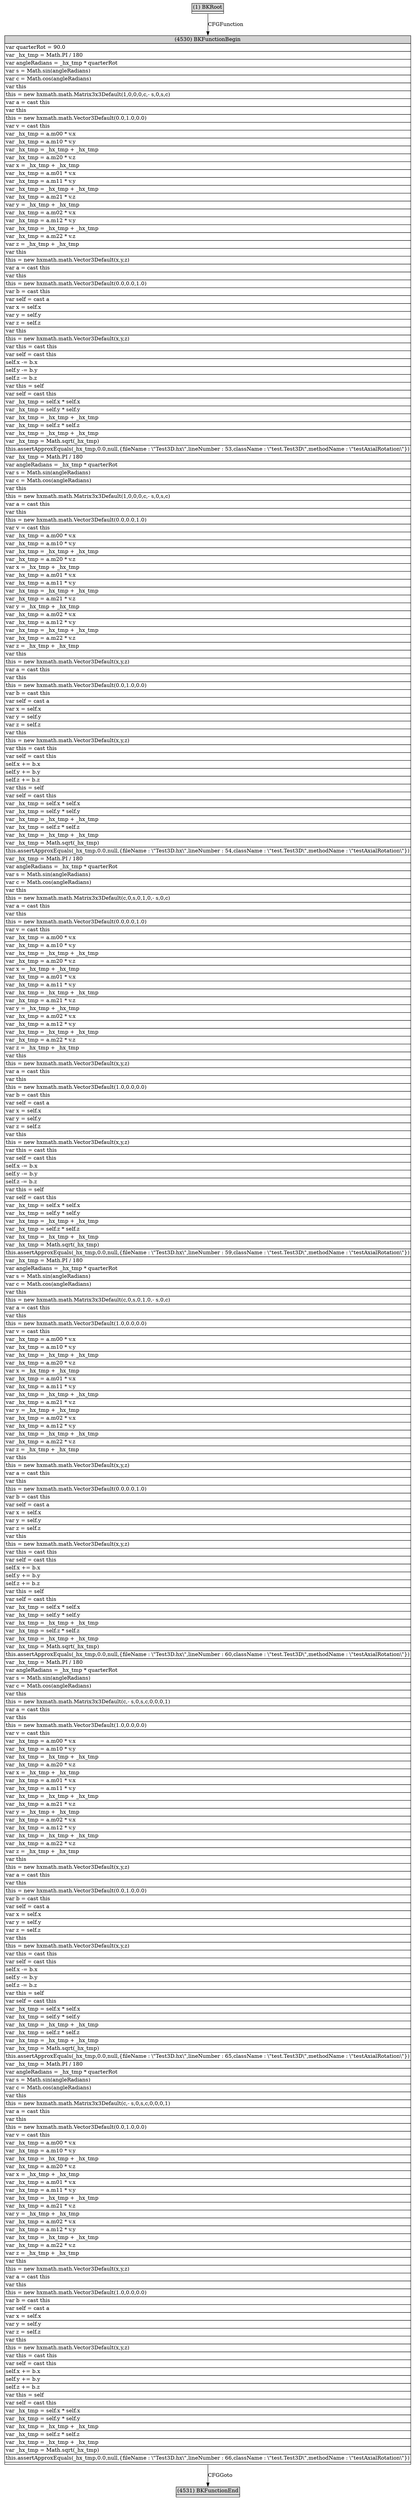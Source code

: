 digraph graphname {
	node [shape=plaintext];
n4531[label=<<table BORDER="0" CELLBORDER="1" CELLSPACING="0">
	<tr><td port="in" bgcolor="lightgray">(4531) BKFunctionEnd</td></tr>
	<tr><td port="out"></td></tr>
</table>>];
n4530[label=<<table BORDER="0" CELLBORDER="1" CELLSPACING="0">
	<tr><td port="in" bgcolor="lightgray">(4530) BKFunctionBegin</td></tr>
	<tr><td port="e0" align="left">var quarterRot = 90.0</td></tr>
	<tr><td port="e1" align="left">var _hx_tmp = Math.PI / 180</td></tr>
	<tr><td port="e2" align="left">var angleRadians = _hx_tmp * quarterRot</td></tr>
	<tr><td port="e3" align="left">var s = Math.sin(angleRadians)</td></tr>
	<tr><td port="e4" align="left">var c = Math.cos(angleRadians)</td></tr>
	<tr><td port="e5" align="left">var this</td></tr>
	<tr><td port="e6" align="left">this = new hxmath.math.Matrix3x3Default(1,0,0,0,c,- s,0,s,c)</td></tr>
	<tr><td port="e7" align="left">var a = cast this</td></tr>
	<tr><td port="e8" align="left">var this</td></tr>
	<tr><td port="e9" align="left">this = new hxmath.math.Vector3Default(0.0,1.0,0.0)</td></tr>
	<tr><td port="e10" align="left">var v = cast this</td></tr>
	<tr><td port="e11" align="left">var _hx_tmp = a.m00 * v.x</td></tr>
	<tr><td port="e12" align="left">var _hx_tmp = a.m10 * v.y</td></tr>
	<tr><td port="e13" align="left">var _hx_tmp = _hx_tmp + _hx_tmp</td></tr>
	<tr><td port="e14" align="left">var _hx_tmp = a.m20 * v.z</td></tr>
	<tr><td port="e15" align="left">var x = _hx_tmp + _hx_tmp</td></tr>
	<tr><td port="e16" align="left">var _hx_tmp = a.m01 * v.x</td></tr>
	<tr><td port="e17" align="left">var _hx_tmp = a.m11 * v.y</td></tr>
	<tr><td port="e18" align="left">var _hx_tmp = _hx_tmp + _hx_tmp</td></tr>
	<tr><td port="e19" align="left">var _hx_tmp = a.m21 * v.z</td></tr>
	<tr><td port="e20" align="left">var y = _hx_tmp + _hx_tmp</td></tr>
	<tr><td port="e21" align="left">var _hx_tmp = a.m02 * v.x</td></tr>
	<tr><td port="e22" align="left">var _hx_tmp = a.m12 * v.y</td></tr>
	<tr><td port="e23" align="left">var _hx_tmp = _hx_tmp + _hx_tmp</td></tr>
	<tr><td port="e24" align="left">var _hx_tmp = a.m22 * v.z</td></tr>
	<tr><td port="e25" align="left">var z = _hx_tmp + _hx_tmp</td></tr>
	<tr><td port="e26" align="left">var this</td></tr>
	<tr><td port="e27" align="left">this = new hxmath.math.Vector3Default(x,y,z)</td></tr>
	<tr><td port="e28" align="left">var a = cast this</td></tr>
	<tr><td port="e29" align="left">var this</td></tr>
	<tr><td port="e30" align="left">this = new hxmath.math.Vector3Default(0.0,0.0,1.0)</td></tr>
	<tr><td port="e31" align="left">var b = cast this</td></tr>
	<tr><td port="e32" align="left">var self = cast a</td></tr>
	<tr><td port="e33" align="left">var x = self.x</td></tr>
	<tr><td port="e34" align="left">var y = self.y</td></tr>
	<tr><td port="e35" align="left">var z = self.z</td></tr>
	<tr><td port="e36" align="left">var this</td></tr>
	<tr><td port="e37" align="left">this = new hxmath.math.Vector3Default(x,y,z)</td></tr>
	<tr><td port="e38" align="left">var this = cast this</td></tr>
	<tr><td port="e39" align="left">var self = cast this</td></tr>
	<tr><td port="e40" align="left">self.x -= b.x</td></tr>
	<tr><td port="e41" align="left">self.y -= b.y</td></tr>
	<tr><td port="e42" align="left">self.z -= b.z</td></tr>
	<tr><td port="e43" align="left">var this = self</td></tr>
	<tr><td port="e44" align="left">var self = cast this</td></tr>
	<tr><td port="e45" align="left">var _hx_tmp = self.x * self.x</td></tr>
	<tr><td port="e46" align="left">var _hx_tmp = self.y * self.y</td></tr>
	<tr><td port="e47" align="left">var _hx_tmp = _hx_tmp + _hx_tmp</td></tr>
	<tr><td port="e48" align="left">var _hx_tmp = self.z * self.z</td></tr>
	<tr><td port="e49" align="left">var _hx_tmp = _hx_tmp + _hx_tmp</td></tr>
	<tr><td port="e50" align="left">var _hx_tmp = Math.sqrt(_hx_tmp)</td></tr>
	<tr><td port="e51" align="left">this.assertApproxEquals(_hx_tmp,0.0,null,{fileName : \"Test3D.hx\",lineNumber : 53,className : \"test.Test3D\",methodName : \"testAxialRotation\"})</td></tr>
	<tr><td port="e52" align="left">var _hx_tmp = Math.PI / 180</td></tr>
	<tr><td port="e53" align="left">var angleRadians = _hx_tmp * quarterRot</td></tr>
	<tr><td port="e54" align="left">var s = Math.sin(angleRadians)</td></tr>
	<tr><td port="e55" align="left">var c = Math.cos(angleRadians)</td></tr>
	<tr><td port="e56" align="left">var this</td></tr>
	<tr><td port="e57" align="left">this = new hxmath.math.Matrix3x3Default(1,0,0,0,c,- s,0,s,c)</td></tr>
	<tr><td port="e58" align="left">var a = cast this</td></tr>
	<tr><td port="e59" align="left">var this</td></tr>
	<tr><td port="e60" align="left">this = new hxmath.math.Vector3Default(0.0,0.0,1.0)</td></tr>
	<tr><td port="e61" align="left">var v = cast this</td></tr>
	<tr><td port="e62" align="left">var _hx_tmp = a.m00 * v.x</td></tr>
	<tr><td port="e63" align="left">var _hx_tmp = a.m10 * v.y</td></tr>
	<tr><td port="e64" align="left">var _hx_tmp = _hx_tmp + _hx_tmp</td></tr>
	<tr><td port="e65" align="left">var _hx_tmp = a.m20 * v.z</td></tr>
	<tr><td port="e66" align="left">var x = _hx_tmp + _hx_tmp</td></tr>
	<tr><td port="e67" align="left">var _hx_tmp = a.m01 * v.x</td></tr>
	<tr><td port="e68" align="left">var _hx_tmp = a.m11 * v.y</td></tr>
	<tr><td port="e69" align="left">var _hx_tmp = _hx_tmp + _hx_tmp</td></tr>
	<tr><td port="e70" align="left">var _hx_tmp = a.m21 * v.z</td></tr>
	<tr><td port="e71" align="left">var y = _hx_tmp + _hx_tmp</td></tr>
	<tr><td port="e72" align="left">var _hx_tmp = a.m02 * v.x</td></tr>
	<tr><td port="e73" align="left">var _hx_tmp = a.m12 * v.y</td></tr>
	<tr><td port="e74" align="left">var _hx_tmp = _hx_tmp + _hx_tmp</td></tr>
	<tr><td port="e75" align="left">var _hx_tmp = a.m22 * v.z</td></tr>
	<tr><td port="e76" align="left">var z = _hx_tmp + _hx_tmp</td></tr>
	<tr><td port="e77" align="left">var this</td></tr>
	<tr><td port="e78" align="left">this = new hxmath.math.Vector3Default(x,y,z)</td></tr>
	<tr><td port="e79" align="left">var a = cast this</td></tr>
	<tr><td port="e80" align="left">var this</td></tr>
	<tr><td port="e81" align="left">this = new hxmath.math.Vector3Default(0.0,1.0,0.0)</td></tr>
	<tr><td port="e82" align="left">var b = cast this</td></tr>
	<tr><td port="e83" align="left">var self = cast a</td></tr>
	<tr><td port="e84" align="left">var x = self.x</td></tr>
	<tr><td port="e85" align="left">var y = self.y</td></tr>
	<tr><td port="e86" align="left">var z = self.z</td></tr>
	<tr><td port="e87" align="left">var this</td></tr>
	<tr><td port="e88" align="left">this = new hxmath.math.Vector3Default(x,y,z)</td></tr>
	<tr><td port="e89" align="left">var this = cast this</td></tr>
	<tr><td port="e90" align="left">var self = cast this</td></tr>
	<tr><td port="e91" align="left">self.x += b.x</td></tr>
	<tr><td port="e92" align="left">self.y += b.y</td></tr>
	<tr><td port="e93" align="left">self.z += b.z</td></tr>
	<tr><td port="e94" align="left">var this = self</td></tr>
	<tr><td port="e95" align="left">var self = cast this</td></tr>
	<tr><td port="e96" align="left">var _hx_tmp = self.x * self.x</td></tr>
	<tr><td port="e97" align="left">var _hx_tmp = self.y * self.y</td></tr>
	<tr><td port="e98" align="left">var _hx_tmp = _hx_tmp + _hx_tmp</td></tr>
	<tr><td port="e99" align="left">var _hx_tmp = self.z * self.z</td></tr>
	<tr><td port="e100" align="left">var _hx_tmp = _hx_tmp + _hx_tmp</td></tr>
	<tr><td port="e101" align="left">var _hx_tmp = Math.sqrt(_hx_tmp)</td></tr>
	<tr><td port="e102" align="left">this.assertApproxEquals(_hx_tmp,0.0,null,{fileName : \"Test3D.hx\",lineNumber : 54,className : \"test.Test3D\",methodName : \"testAxialRotation\"})</td></tr>
	<tr><td port="e103" align="left">var _hx_tmp = Math.PI / 180</td></tr>
	<tr><td port="e104" align="left">var angleRadians = _hx_tmp * quarterRot</td></tr>
	<tr><td port="e105" align="left">var s = Math.sin(angleRadians)</td></tr>
	<tr><td port="e106" align="left">var c = Math.cos(angleRadians)</td></tr>
	<tr><td port="e107" align="left">var this</td></tr>
	<tr><td port="e108" align="left">this = new hxmath.math.Matrix3x3Default(c,0,s,0,1,0,- s,0,c)</td></tr>
	<tr><td port="e109" align="left">var a = cast this</td></tr>
	<tr><td port="e110" align="left">var this</td></tr>
	<tr><td port="e111" align="left">this = new hxmath.math.Vector3Default(0.0,0.0,1.0)</td></tr>
	<tr><td port="e112" align="left">var v = cast this</td></tr>
	<tr><td port="e113" align="left">var _hx_tmp = a.m00 * v.x</td></tr>
	<tr><td port="e114" align="left">var _hx_tmp = a.m10 * v.y</td></tr>
	<tr><td port="e115" align="left">var _hx_tmp = _hx_tmp + _hx_tmp</td></tr>
	<tr><td port="e116" align="left">var _hx_tmp = a.m20 * v.z</td></tr>
	<tr><td port="e117" align="left">var x = _hx_tmp + _hx_tmp</td></tr>
	<tr><td port="e118" align="left">var _hx_tmp = a.m01 * v.x</td></tr>
	<tr><td port="e119" align="left">var _hx_tmp = a.m11 * v.y</td></tr>
	<tr><td port="e120" align="left">var _hx_tmp = _hx_tmp + _hx_tmp</td></tr>
	<tr><td port="e121" align="left">var _hx_tmp = a.m21 * v.z</td></tr>
	<tr><td port="e122" align="left">var y = _hx_tmp + _hx_tmp</td></tr>
	<tr><td port="e123" align="left">var _hx_tmp = a.m02 * v.x</td></tr>
	<tr><td port="e124" align="left">var _hx_tmp = a.m12 * v.y</td></tr>
	<tr><td port="e125" align="left">var _hx_tmp = _hx_tmp + _hx_tmp</td></tr>
	<tr><td port="e126" align="left">var _hx_tmp = a.m22 * v.z</td></tr>
	<tr><td port="e127" align="left">var z = _hx_tmp + _hx_tmp</td></tr>
	<tr><td port="e128" align="left">var this</td></tr>
	<tr><td port="e129" align="left">this = new hxmath.math.Vector3Default(x,y,z)</td></tr>
	<tr><td port="e130" align="left">var a = cast this</td></tr>
	<tr><td port="e131" align="left">var this</td></tr>
	<tr><td port="e132" align="left">this = new hxmath.math.Vector3Default(1.0,0.0,0.0)</td></tr>
	<tr><td port="e133" align="left">var b = cast this</td></tr>
	<tr><td port="e134" align="left">var self = cast a</td></tr>
	<tr><td port="e135" align="left">var x = self.x</td></tr>
	<tr><td port="e136" align="left">var y = self.y</td></tr>
	<tr><td port="e137" align="left">var z = self.z</td></tr>
	<tr><td port="e138" align="left">var this</td></tr>
	<tr><td port="e139" align="left">this = new hxmath.math.Vector3Default(x,y,z)</td></tr>
	<tr><td port="e140" align="left">var this = cast this</td></tr>
	<tr><td port="e141" align="left">var self = cast this</td></tr>
	<tr><td port="e142" align="left">self.x -= b.x</td></tr>
	<tr><td port="e143" align="left">self.y -= b.y</td></tr>
	<tr><td port="e144" align="left">self.z -= b.z</td></tr>
	<tr><td port="e145" align="left">var this = self</td></tr>
	<tr><td port="e146" align="left">var self = cast this</td></tr>
	<tr><td port="e147" align="left">var _hx_tmp = self.x * self.x</td></tr>
	<tr><td port="e148" align="left">var _hx_tmp = self.y * self.y</td></tr>
	<tr><td port="e149" align="left">var _hx_tmp = _hx_tmp + _hx_tmp</td></tr>
	<tr><td port="e150" align="left">var _hx_tmp = self.z * self.z</td></tr>
	<tr><td port="e151" align="left">var _hx_tmp = _hx_tmp + _hx_tmp</td></tr>
	<tr><td port="e152" align="left">var _hx_tmp = Math.sqrt(_hx_tmp)</td></tr>
	<tr><td port="e153" align="left">this.assertApproxEquals(_hx_tmp,0.0,null,{fileName : \"Test3D.hx\",lineNumber : 59,className : \"test.Test3D\",methodName : \"testAxialRotation\"})</td></tr>
	<tr><td port="e154" align="left">var _hx_tmp = Math.PI / 180</td></tr>
	<tr><td port="e155" align="left">var angleRadians = _hx_tmp * quarterRot</td></tr>
	<tr><td port="e156" align="left">var s = Math.sin(angleRadians)</td></tr>
	<tr><td port="e157" align="left">var c = Math.cos(angleRadians)</td></tr>
	<tr><td port="e158" align="left">var this</td></tr>
	<tr><td port="e159" align="left">this = new hxmath.math.Matrix3x3Default(c,0,s,0,1,0,- s,0,c)</td></tr>
	<tr><td port="e160" align="left">var a = cast this</td></tr>
	<tr><td port="e161" align="left">var this</td></tr>
	<tr><td port="e162" align="left">this = new hxmath.math.Vector3Default(1.0,0.0,0.0)</td></tr>
	<tr><td port="e163" align="left">var v = cast this</td></tr>
	<tr><td port="e164" align="left">var _hx_tmp = a.m00 * v.x</td></tr>
	<tr><td port="e165" align="left">var _hx_tmp = a.m10 * v.y</td></tr>
	<tr><td port="e166" align="left">var _hx_tmp = _hx_tmp + _hx_tmp</td></tr>
	<tr><td port="e167" align="left">var _hx_tmp = a.m20 * v.z</td></tr>
	<tr><td port="e168" align="left">var x = _hx_tmp + _hx_tmp</td></tr>
	<tr><td port="e169" align="left">var _hx_tmp = a.m01 * v.x</td></tr>
	<tr><td port="e170" align="left">var _hx_tmp = a.m11 * v.y</td></tr>
	<tr><td port="e171" align="left">var _hx_tmp = _hx_tmp + _hx_tmp</td></tr>
	<tr><td port="e172" align="left">var _hx_tmp = a.m21 * v.z</td></tr>
	<tr><td port="e173" align="left">var y = _hx_tmp + _hx_tmp</td></tr>
	<tr><td port="e174" align="left">var _hx_tmp = a.m02 * v.x</td></tr>
	<tr><td port="e175" align="left">var _hx_tmp = a.m12 * v.y</td></tr>
	<tr><td port="e176" align="left">var _hx_tmp = _hx_tmp + _hx_tmp</td></tr>
	<tr><td port="e177" align="left">var _hx_tmp = a.m22 * v.z</td></tr>
	<tr><td port="e178" align="left">var z = _hx_tmp + _hx_tmp</td></tr>
	<tr><td port="e179" align="left">var this</td></tr>
	<tr><td port="e180" align="left">this = new hxmath.math.Vector3Default(x,y,z)</td></tr>
	<tr><td port="e181" align="left">var a = cast this</td></tr>
	<tr><td port="e182" align="left">var this</td></tr>
	<tr><td port="e183" align="left">this = new hxmath.math.Vector3Default(0.0,0.0,1.0)</td></tr>
	<tr><td port="e184" align="left">var b = cast this</td></tr>
	<tr><td port="e185" align="left">var self = cast a</td></tr>
	<tr><td port="e186" align="left">var x = self.x</td></tr>
	<tr><td port="e187" align="left">var y = self.y</td></tr>
	<tr><td port="e188" align="left">var z = self.z</td></tr>
	<tr><td port="e189" align="left">var this</td></tr>
	<tr><td port="e190" align="left">this = new hxmath.math.Vector3Default(x,y,z)</td></tr>
	<tr><td port="e191" align="left">var this = cast this</td></tr>
	<tr><td port="e192" align="left">var self = cast this</td></tr>
	<tr><td port="e193" align="left">self.x += b.x</td></tr>
	<tr><td port="e194" align="left">self.y += b.y</td></tr>
	<tr><td port="e195" align="left">self.z += b.z</td></tr>
	<tr><td port="e196" align="left">var this = self</td></tr>
	<tr><td port="e197" align="left">var self = cast this</td></tr>
	<tr><td port="e198" align="left">var _hx_tmp = self.x * self.x</td></tr>
	<tr><td port="e199" align="left">var _hx_tmp = self.y * self.y</td></tr>
	<tr><td port="e200" align="left">var _hx_tmp = _hx_tmp + _hx_tmp</td></tr>
	<tr><td port="e201" align="left">var _hx_tmp = self.z * self.z</td></tr>
	<tr><td port="e202" align="left">var _hx_tmp = _hx_tmp + _hx_tmp</td></tr>
	<tr><td port="e203" align="left">var _hx_tmp = Math.sqrt(_hx_tmp)</td></tr>
	<tr><td port="e204" align="left">this.assertApproxEquals(_hx_tmp,0.0,null,{fileName : \"Test3D.hx\",lineNumber : 60,className : \"test.Test3D\",methodName : \"testAxialRotation\"})</td></tr>
	<tr><td port="e205" align="left">var _hx_tmp = Math.PI / 180</td></tr>
	<tr><td port="e206" align="left">var angleRadians = _hx_tmp * quarterRot</td></tr>
	<tr><td port="e207" align="left">var s = Math.sin(angleRadians)</td></tr>
	<tr><td port="e208" align="left">var c = Math.cos(angleRadians)</td></tr>
	<tr><td port="e209" align="left">var this</td></tr>
	<tr><td port="e210" align="left">this = new hxmath.math.Matrix3x3Default(c,- s,0,s,c,0,0,0,1)</td></tr>
	<tr><td port="e211" align="left">var a = cast this</td></tr>
	<tr><td port="e212" align="left">var this</td></tr>
	<tr><td port="e213" align="left">this = new hxmath.math.Vector3Default(1.0,0.0,0.0)</td></tr>
	<tr><td port="e214" align="left">var v = cast this</td></tr>
	<tr><td port="e215" align="left">var _hx_tmp = a.m00 * v.x</td></tr>
	<tr><td port="e216" align="left">var _hx_tmp = a.m10 * v.y</td></tr>
	<tr><td port="e217" align="left">var _hx_tmp = _hx_tmp + _hx_tmp</td></tr>
	<tr><td port="e218" align="left">var _hx_tmp = a.m20 * v.z</td></tr>
	<tr><td port="e219" align="left">var x = _hx_tmp + _hx_tmp</td></tr>
	<tr><td port="e220" align="left">var _hx_tmp = a.m01 * v.x</td></tr>
	<tr><td port="e221" align="left">var _hx_tmp = a.m11 * v.y</td></tr>
	<tr><td port="e222" align="left">var _hx_tmp = _hx_tmp + _hx_tmp</td></tr>
	<tr><td port="e223" align="left">var _hx_tmp = a.m21 * v.z</td></tr>
	<tr><td port="e224" align="left">var y = _hx_tmp + _hx_tmp</td></tr>
	<tr><td port="e225" align="left">var _hx_tmp = a.m02 * v.x</td></tr>
	<tr><td port="e226" align="left">var _hx_tmp = a.m12 * v.y</td></tr>
	<tr><td port="e227" align="left">var _hx_tmp = _hx_tmp + _hx_tmp</td></tr>
	<tr><td port="e228" align="left">var _hx_tmp = a.m22 * v.z</td></tr>
	<tr><td port="e229" align="left">var z = _hx_tmp + _hx_tmp</td></tr>
	<tr><td port="e230" align="left">var this</td></tr>
	<tr><td port="e231" align="left">this = new hxmath.math.Vector3Default(x,y,z)</td></tr>
	<tr><td port="e232" align="left">var a = cast this</td></tr>
	<tr><td port="e233" align="left">var this</td></tr>
	<tr><td port="e234" align="left">this = new hxmath.math.Vector3Default(0.0,1.0,0.0)</td></tr>
	<tr><td port="e235" align="left">var b = cast this</td></tr>
	<tr><td port="e236" align="left">var self = cast a</td></tr>
	<tr><td port="e237" align="left">var x = self.x</td></tr>
	<tr><td port="e238" align="left">var y = self.y</td></tr>
	<tr><td port="e239" align="left">var z = self.z</td></tr>
	<tr><td port="e240" align="left">var this</td></tr>
	<tr><td port="e241" align="left">this = new hxmath.math.Vector3Default(x,y,z)</td></tr>
	<tr><td port="e242" align="left">var this = cast this</td></tr>
	<tr><td port="e243" align="left">var self = cast this</td></tr>
	<tr><td port="e244" align="left">self.x -= b.x</td></tr>
	<tr><td port="e245" align="left">self.y -= b.y</td></tr>
	<tr><td port="e246" align="left">self.z -= b.z</td></tr>
	<tr><td port="e247" align="left">var this = self</td></tr>
	<tr><td port="e248" align="left">var self = cast this</td></tr>
	<tr><td port="e249" align="left">var _hx_tmp = self.x * self.x</td></tr>
	<tr><td port="e250" align="left">var _hx_tmp = self.y * self.y</td></tr>
	<tr><td port="e251" align="left">var _hx_tmp = _hx_tmp + _hx_tmp</td></tr>
	<tr><td port="e252" align="left">var _hx_tmp = self.z * self.z</td></tr>
	<tr><td port="e253" align="left">var _hx_tmp = _hx_tmp + _hx_tmp</td></tr>
	<tr><td port="e254" align="left">var _hx_tmp = Math.sqrt(_hx_tmp)</td></tr>
	<tr><td port="e255" align="left">this.assertApproxEquals(_hx_tmp,0.0,null,{fileName : \"Test3D.hx\",lineNumber : 65,className : \"test.Test3D\",methodName : \"testAxialRotation\"})</td></tr>
	<tr><td port="e256" align="left">var _hx_tmp = Math.PI / 180</td></tr>
	<tr><td port="e257" align="left">var angleRadians = _hx_tmp * quarterRot</td></tr>
	<tr><td port="e258" align="left">var s = Math.sin(angleRadians)</td></tr>
	<tr><td port="e259" align="left">var c = Math.cos(angleRadians)</td></tr>
	<tr><td port="e260" align="left">var this</td></tr>
	<tr><td port="e261" align="left">this = new hxmath.math.Matrix3x3Default(c,- s,0,s,c,0,0,0,1)</td></tr>
	<tr><td port="e262" align="left">var a = cast this</td></tr>
	<tr><td port="e263" align="left">var this</td></tr>
	<tr><td port="e264" align="left">this = new hxmath.math.Vector3Default(0.0,1.0,0.0)</td></tr>
	<tr><td port="e265" align="left">var v = cast this</td></tr>
	<tr><td port="e266" align="left">var _hx_tmp = a.m00 * v.x</td></tr>
	<tr><td port="e267" align="left">var _hx_tmp = a.m10 * v.y</td></tr>
	<tr><td port="e268" align="left">var _hx_tmp = _hx_tmp + _hx_tmp</td></tr>
	<tr><td port="e269" align="left">var _hx_tmp = a.m20 * v.z</td></tr>
	<tr><td port="e270" align="left">var x = _hx_tmp + _hx_tmp</td></tr>
	<tr><td port="e271" align="left">var _hx_tmp = a.m01 * v.x</td></tr>
	<tr><td port="e272" align="left">var _hx_tmp = a.m11 * v.y</td></tr>
	<tr><td port="e273" align="left">var _hx_tmp = _hx_tmp + _hx_tmp</td></tr>
	<tr><td port="e274" align="left">var _hx_tmp = a.m21 * v.z</td></tr>
	<tr><td port="e275" align="left">var y = _hx_tmp + _hx_tmp</td></tr>
	<tr><td port="e276" align="left">var _hx_tmp = a.m02 * v.x</td></tr>
	<tr><td port="e277" align="left">var _hx_tmp = a.m12 * v.y</td></tr>
	<tr><td port="e278" align="left">var _hx_tmp = _hx_tmp + _hx_tmp</td></tr>
	<tr><td port="e279" align="left">var _hx_tmp = a.m22 * v.z</td></tr>
	<tr><td port="e280" align="left">var z = _hx_tmp + _hx_tmp</td></tr>
	<tr><td port="e281" align="left">var this</td></tr>
	<tr><td port="e282" align="left">this = new hxmath.math.Vector3Default(x,y,z)</td></tr>
	<tr><td port="e283" align="left">var a = cast this</td></tr>
	<tr><td port="e284" align="left">var this</td></tr>
	<tr><td port="e285" align="left">this = new hxmath.math.Vector3Default(1.0,0.0,0.0)</td></tr>
	<tr><td port="e286" align="left">var b = cast this</td></tr>
	<tr><td port="e287" align="left">var self = cast a</td></tr>
	<tr><td port="e288" align="left">var x = self.x</td></tr>
	<tr><td port="e289" align="left">var y = self.y</td></tr>
	<tr><td port="e290" align="left">var z = self.z</td></tr>
	<tr><td port="e291" align="left">var this</td></tr>
	<tr><td port="e292" align="left">this = new hxmath.math.Vector3Default(x,y,z)</td></tr>
	<tr><td port="e293" align="left">var this = cast this</td></tr>
	<tr><td port="e294" align="left">var self = cast this</td></tr>
	<tr><td port="e295" align="left">self.x += b.x</td></tr>
	<tr><td port="e296" align="left">self.y += b.y</td></tr>
	<tr><td port="e297" align="left">self.z += b.z</td></tr>
	<tr><td port="e298" align="left">var this = self</td></tr>
	<tr><td port="e299" align="left">var self = cast this</td></tr>
	<tr><td port="e300" align="left">var _hx_tmp = self.x * self.x</td></tr>
	<tr><td port="e301" align="left">var _hx_tmp = self.y * self.y</td></tr>
	<tr><td port="e302" align="left">var _hx_tmp = _hx_tmp + _hx_tmp</td></tr>
	<tr><td port="e303" align="left">var _hx_tmp = self.z * self.z</td></tr>
	<tr><td port="e304" align="left">var _hx_tmp = _hx_tmp + _hx_tmp</td></tr>
	<tr><td port="e305" align="left">var _hx_tmp = Math.sqrt(_hx_tmp)</td></tr>
	<tr><td port="e306" align="left">this.assertApproxEquals(_hx_tmp,0.0,null,{fileName : \"Test3D.hx\",lineNumber : 66,className : \"test.Test3D\",methodName : \"testAxialRotation\"})</td></tr>
	<tr><td port="out"></td></tr>
</table>>];
n1[label=<<table BORDER="0" CELLBORDER="1" CELLSPACING="0">
	<tr><td port="in" bgcolor="lightgray">(1) BKRoot</td></tr>
	<tr><td port="out"></td></tr>
</table>>];
n1:out -> n4530:in[label="CFGFunction"];
n4530:out -> n4531:in[label="CFGGoto"];
}
